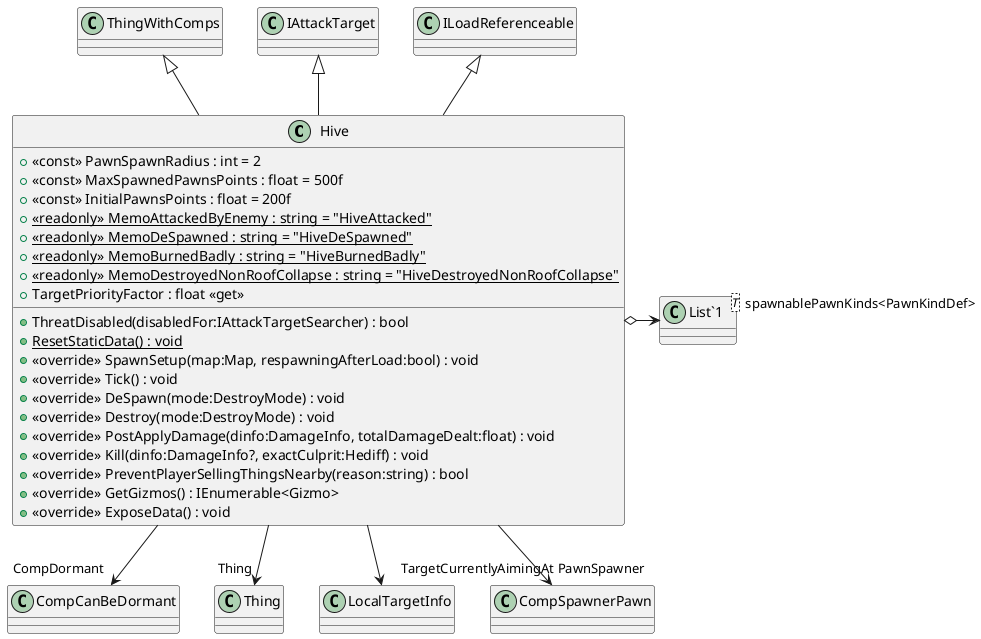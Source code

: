 @startuml
class Hive {
    + <<const>> PawnSpawnRadius : int = 2
    + <<const>> MaxSpawnedPawnsPoints : float = 500f
    + <<const>> InitialPawnsPoints : float = 200f
    + {static} <<readonly>> MemoAttackedByEnemy : string = "HiveAttacked"
    + {static} <<readonly>> MemoDeSpawned : string = "HiveDeSpawned"
    + {static} <<readonly>> MemoBurnedBadly : string = "HiveBurnedBadly"
    + {static} <<readonly>> MemoDestroyedNonRoofCollapse : string = "HiveDestroyedNonRoofCollapse"
    + TargetPriorityFactor : float <<get>>
    + ThreatDisabled(disabledFor:IAttackTargetSearcher) : bool
    + {static} ResetStaticData() : void
    + <<override>> SpawnSetup(map:Map, respawningAfterLoad:bool) : void
    + <<override>> Tick() : void
    + <<override>> DeSpawn(mode:DestroyMode) : void
    + <<override>> Destroy(mode:DestroyMode) : void
    + <<override>> PostApplyDamage(dinfo:DamageInfo, totalDamageDealt:float) : void
    + <<override>> Kill(dinfo:DamageInfo?, exactCulprit:Hediff) : void
    + <<override>> PreventPlayerSellingThingsNearby(reason:string) : bool
    + <<override>> GetGizmos() : IEnumerable<Gizmo>
    + <<override>> ExposeData() : void
}
class "List`1"<T> {
}
ThingWithComps <|-- Hive
IAttackTarget <|-- Hive
ILoadReferenceable <|-- Hive
Hive o-> "spawnablePawnKinds<PawnKindDef>" "List`1"
Hive --> "CompDormant" CompCanBeDormant
Hive --> "Thing" Thing
Hive --> "TargetCurrentlyAimingAt" LocalTargetInfo
Hive --> "PawnSpawner" CompSpawnerPawn
@enduml
